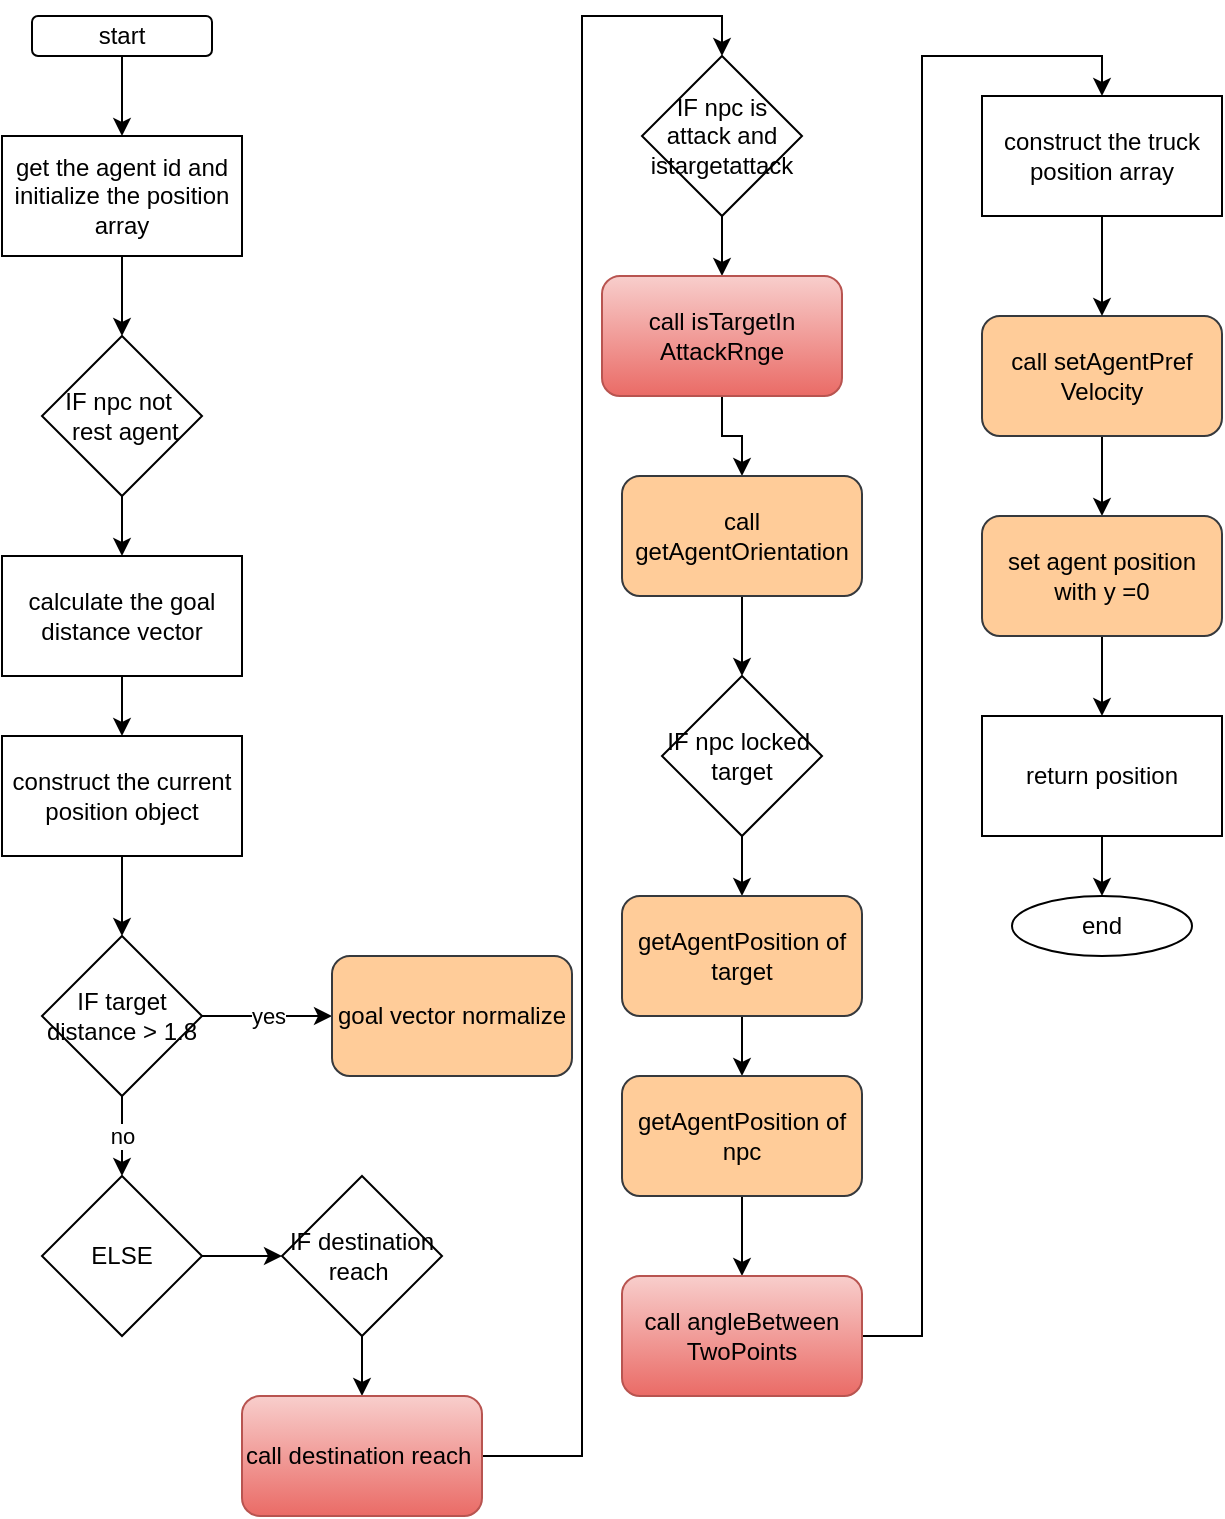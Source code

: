 <mxfile version="18.0.0" type="github"><diagram id="bAbn8hl5mbLafxKMVpMg" name="Page-1"><mxGraphModel dx="1038" dy="579" grid="1" gridSize="10" guides="1" tooltips="1" connect="1" arrows="1" fold="1" page="1" pageScale="1" pageWidth="850" pageHeight="1100" math="0" shadow="0"><root><mxCell id="0"/><mxCell id="1" parent="0"/><mxCell id="crel0HZ4IlPv2Bj97w2c-12" value="" style="edgeStyle=orthogonalEdgeStyle;rounded=0;orthogonalLoop=1;jettySize=auto;html=1;" parent="1" source="p3mFZ6XsDzNMiNJtrRee-1" target="crel0HZ4IlPv2Bj97w2c-11" edge="1"><mxGeometry relative="1" as="geometry"/></mxCell><mxCell id="p3mFZ6XsDzNMiNJtrRee-1" value="calculate the goal distance vector" style="whiteSpace=wrap;html=1;rounded=0;" parent="1" vertex="1"><mxGeometry x="30" y="310" width="120" height="60" as="geometry"/></mxCell><mxCell id="crel0HZ4IlPv2Bj97w2c-18" value="no" style="edgeStyle=orthogonalEdgeStyle;rounded=0;orthogonalLoop=1;jettySize=auto;html=1;" parent="1" source="p3mFZ6XsDzNMiNJtrRee-6" target="p3mFZ6XsDzNMiNJtrRee-9" edge="1"><mxGeometry relative="1" as="geometry"/></mxCell><mxCell id="p3mFZ6XsDzNMiNJtrRee-6" value="IF target distance &amp;gt; 1.8" style="rhombus;whiteSpace=wrap;html=1;rounded=0;" parent="1" vertex="1"><mxGeometry x="50" y="500" width="80" height="80" as="geometry"/></mxCell><mxCell id="p3mFZ6XsDzNMiNJtrRee-7" value="yes" style="edgeStyle=orthogonalEdgeStyle;rounded=0;orthogonalLoop=1;jettySize=auto;html=1;" parent="1" source="p3mFZ6XsDzNMiNJtrRee-6" target="p3mFZ6XsDzNMiNJtrRee-8" edge="1"><mxGeometry relative="1" as="geometry"/></mxCell><mxCell id="p3mFZ6XsDzNMiNJtrRee-8" value="goal vector normalize" style="rounded=1;whiteSpace=wrap;html=1;fillColor=#ffcc99;strokeColor=#36393d;" parent="1" vertex="1"><mxGeometry x="195" y="510" width="120" height="60" as="geometry"/></mxCell><mxCell id="crel0HZ4IlPv2Bj97w2c-20" value="" style="edgeStyle=orthogonalEdgeStyle;rounded=0;orthogonalLoop=1;jettySize=auto;html=1;" parent="1" source="p3mFZ6XsDzNMiNJtrRee-9" target="crel0HZ4IlPv2Bj97w2c-19" edge="1"><mxGeometry relative="1" as="geometry"/></mxCell><mxCell id="p3mFZ6XsDzNMiNJtrRee-9" value="ELSE" style="rhombus;whiteSpace=wrap;html=1;rounded=0;" parent="1" vertex="1"><mxGeometry x="50" y="620" width="80" height="80" as="geometry"/></mxCell><mxCell id="crel0HZ4IlPv2Bj97w2c-43" value="" style="edgeStyle=orthogonalEdgeStyle;rounded=0;orthogonalLoop=1;jettySize=auto;html=1;" parent="1" source="p3mFZ6XsDzNMiNJtrRee-14" target="crel0HZ4IlPv2Bj97w2c-42" edge="1"><mxGeometry relative="1" as="geometry"/></mxCell><mxCell id="p3mFZ6XsDzNMiNJtrRee-14" value="call&amp;nbsp;setAgentPref&lt;br&gt;Velocity" style="rounded=1;whiteSpace=wrap;html=1;fillColor=#ffcc99;strokeColor=#36393d;" parent="1" vertex="1"><mxGeometry x="520" y="190" width="120" height="60" as="geometry"/></mxCell><mxCell id="crel0HZ4IlPv2Bj97w2c-41" value="" style="edgeStyle=orthogonalEdgeStyle;rounded=0;orthogonalLoop=1;jettySize=auto;html=1;" parent="1" source="p3mFZ6XsDzNMiNJtrRee-16" target="p3mFZ6XsDzNMiNJtrRee-14" edge="1"><mxGeometry relative="1" as="geometry"/></mxCell><mxCell id="p3mFZ6XsDzNMiNJtrRee-16" value="construct the truck position array" style="whiteSpace=wrap;html=1;rounded=0;" parent="1" vertex="1"><mxGeometry x="520" y="80" width="120" height="60" as="geometry"/></mxCell><mxCell id="p3mFZ6XsDzNMiNJtrRee-25" value="" style="edgeStyle=orthogonalEdgeStyle;rounded=0;orthogonalLoop=1;jettySize=auto;html=1;" parent="1" source="p3mFZ6XsDzNMiNJtrRee-22" target="p3mFZ6XsDzNMiNJtrRee-23" edge="1"><mxGeometry relative="1" as="geometry"/></mxCell><mxCell id="p3mFZ6XsDzNMiNJtrRee-22" value="return position" style="whiteSpace=wrap;html=1;rounded=0;" parent="1" vertex="1"><mxGeometry x="520" y="390" width="120" height="60" as="geometry"/></mxCell><mxCell id="p3mFZ6XsDzNMiNJtrRee-23" value="end" style="ellipse;whiteSpace=wrap;html=1;rounded=0;" parent="1" vertex="1"><mxGeometry x="535" y="480" width="90" height="30" as="geometry"/></mxCell><mxCell id="crel0HZ4IlPv2Bj97w2c-4" value="" style="edgeStyle=orthogonalEdgeStyle;rounded=0;orthogonalLoop=1;jettySize=auto;html=1;" parent="1" source="crel0HZ4IlPv2Bj97w2c-5" target="crel0HZ4IlPv2Bj97w2c-6" edge="1"><mxGeometry relative="1" as="geometry"/></mxCell><mxCell id="crel0HZ4IlPv2Bj97w2c-5" value="start" style="rounded=1;whiteSpace=wrap;html=1;" parent="1" vertex="1"><mxGeometry x="45" y="40" width="90" height="20" as="geometry"/></mxCell><mxCell id="crel0HZ4IlPv2Bj97w2c-8" value="" style="edgeStyle=orthogonalEdgeStyle;rounded=0;orthogonalLoop=1;jettySize=auto;html=1;" parent="1" source="crel0HZ4IlPv2Bj97w2c-6" target="crel0HZ4IlPv2Bj97w2c-7" edge="1"><mxGeometry relative="1" as="geometry"/></mxCell><mxCell id="crel0HZ4IlPv2Bj97w2c-6" value="get the agent id and initialize the position&lt;br&gt;array" style="rounded=0;whiteSpace=wrap;html=1;" parent="1" vertex="1"><mxGeometry x="30" y="100" width="120" height="60" as="geometry"/></mxCell><mxCell id="crel0HZ4IlPv2Bj97w2c-9" value="" style="edgeStyle=orthogonalEdgeStyle;rounded=0;orthogonalLoop=1;jettySize=auto;html=1;" parent="1" source="crel0HZ4IlPv2Bj97w2c-7" target="p3mFZ6XsDzNMiNJtrRee-1" edge="1"><mxGeometry relative="1" as="geometry"/></mxCell><mxCell id="crel0HZ4IlPv2Bj97w2c-7" value="IF npc not&amp;nbsp; &amp;nbsp;rest agent" style="rhombus;whiteSpace=wrap;html=1;" parent="1" vertex="1"><mxGeometry x="50" y="200" width="80" height="80" as="geometry"/></mxCell><mxCell id="crel0HZ4IlPv2Bj97w2c-17" value="" style="edgeStyle=orthogonalEdgeStyle;rounded=0;orthogonalLoop=1;jettySize=auto;html=1;" parent="1" source="crel0HZ4IlPv2Bj97w2c-11" target="p3mFZ6XsDzNMiNJtrRee-6" edge="1"><mxGeometry relative="1" as="geometry"/></mxCell><mxCell id="crel0HZ4IlPv2Bj97w2c-11" value="construct the current position object" style="whiteSpace=wrap;html=1;rounded=0;" parent="1" vertex="1"><mxGeometry x="30" y="400" width="120" height="60" as="geometry"/></mxCell><mxCell id="crel0HZ4IlPv2Bj97w2c-22" value="" style="edgeStyle=orthogonalEdgeStyle;rounded=0;orthogonalLoop=1;jettySize=auto;html=1;" parent="1" source="crel0HZ4IlPv2Bj97w2c-19" target="crel0HZ4IlPv2Bj97w2c-21" edge="1"><mxGeometry relative="1" as="geometry"/></mxCell><mxCell id="crel0HZ4IlPv2Bj97w2c-19" value="IF destination reach&amp;nbsp;&lt;span style=&quot;color: rgba(0 , 0 , 0 , 0) ; font-family: monospace ; font-size: 0px&quot;&gt;%3CmxGraphModel%3E%3Croot%3E%3CmxCell%20id%3D%220%22%2F%3E%3CmxCell%20id%3D%221%22%20parent%3D%220%22%2F%3E%3CmxCell%20id%3D%222%22%20value%3D%22functions%20call%22%20style%3D%22rounded%3D1%3BwhiteSpace%3Dwrap%3Bhtml%3D1%3BfillColor%3D%23f8cecc%3BgradientColor%3D%23ea6b66%3BstrokeColor%3D%23b85450%3B%22%20vertex%3D%221%22%20parent%3D%221%22%3E%3CmxGeometry%20x%3D%2210%22%20y%3D%22550%22%20width%3D%22120%22%20height%3D%2260%22%20as%3D%22geometry%22%2F%3E%3C%2FmxCell%3E%3C%2Froot%3E%3C%2FmxGraphModel%3E&lt;/span&gt;" style="rhombus;whiteSpace=wrap;html=1;rounded=0;" parent="1" vertex="1"><mxGeometry x="170" y="620" width="80" height="80" as="geometry"/></mxCell><mxCell id="crel0HZ4IlPv2Bj97w2c-24" style="edgeStyle=orthogonalEdgeStyle;rounded=0;orthogonalLoop=1;jettySize=auto;html=1;entryX=0.5;entryY=0;entryDx=0;entryDy=0;" parent="1" source="crel0HZ4IlPv2Bj97w2c-21" target="crel0HZ4IlPv2Bj97w2c-23" edge="1"><mxGeometry relative="1" as="geometry"><Array as="points"><mxPoint x="320" y="760"/><mxPoint x="320" y="40"/><mxPoint x="390" y="40"/></Array></mxGeometry></mxCell><mxCell id="crel0HZ4IlPv2Bj97w2c-21" value="call destination reach&amp;nbsp;" style="rounded=1;whiteSpace=wrap;html=1;fillColor=#f8cecc;gradientColor=#ea6b66;strokeColor=#b85450;" parent="1" vertex="1"><mxGeometry x="150" y="730" width="120" height="60" as="geometry"/></mxCell><mxCell id="crel0HZ4IlPv2Bj97w2c-28" value="" style="edgeStyle=orthogonalEdgeStyle;rounded=0;orthogonalLoop=1;jettySize=auto;html=1;" parent="1" source="crel0HZ4IlPv2Bj97w2c-23" target="crel0HZ4IlPv2Bj97w2c-27" edge="1"><mxGeometry relative="1" as="geometry"/></mxCell><mxCell id="crel0HZ4IlPv2Bj97w2c-23" value="IF npc is attack and istargetattack" style="rhombus;whiteSpace=wrap;html=1;" parent="1" vertex="1"><mxGeometry x="350" y="60" width="80" height="80" as="geometry"/></mxCell><mxCell id="crel0HZ4IlPv2Bj97w2c-30" value="" style="edgeStyle=orthogonalEdgeStyle;rounded=0;orthogonalLoop=1;jettySize=auto;html=1;" parent="1" source="crel0HZ4IlPv2Bj97w2c-27" target="crel0HZ4IlPv2Bj97w2c-29" edge="1"><mxGeometry relative="1" as="geometry"/></mxCell><mxCell id="crel0HZ4IlPv2Bj97w2c-27" value="call&amp;nbsp;isTargetIn&lt;br&gt;AttackRnge" style="rounded=1;whiteSpace=wrap;html=1;fillColor=#f8cecc;gradientColor=#ea6b66;strokeColor=#b85450;" parent="1" vertex="1"><mxGeometry x="330" y="170" width="120" height="60" as="geometry"/></mxCell><mxCell id="crel0HZ4IlPv2Bj97w2c-32" value="" style="edgeStyle=orthogonalEdgeStyle;rounded=0;orthogonalLoop=1;jettySize=auto;html=1;" parent="1" source="crel0HZ4IlPv2Bj97w2c-29" target="crel0HZ4IlPv2Bj97w2c-31" edge="1"><mxGeometry relative="1" as="geometry"/></mxCell><mxCell id="crel0HZ4IlPv2Bj97w2c-29" value="call getAgentOrientation" style="rounded=1;whiteSpace=wrap;html=1;fillColor=#ffcc99;strokeColor=#36393d;" parent="1" vertex="1"><mxGeometry x="340" y="270" width="120" height="60" as="geometry"/></mxCell><mxCell id="crel0HZ4IlPv2Bj97w2c-34" value="" style="edgeStyle=orthogonalEdgeStyle;rounded=0;orthogonalLoop=1;jettySize=auto;html=1;" parent="1" source="crel0HZ4IlPv2Bj97w2c-31" target="crel0HZ4IlPv2Bj97w2c-33" edge="1"><mxGeometry relative="1" as="geometry"/></mxCell><mxCell id="crel0HZ4IlPv2Bj97w2c-31" value="IF npc locked&amp;nbsp; target" style="rhombus;whiteSpace=wrap;html=1;" parent="1" vertex="1"><mxGeometry x="360" y="370" width="80" height="80" as="geometry"/></mxCell><mxCell id="crel0HZ4IlPv2Bj97w2c-37" value="" style="edgeStyle=orthogonalEdgeStyle;rounded=0;orthogonalLoop=1;jettySize=auto;html=1;" parent="1" source="crel0HZ4IlPv2Bj97w2c-33" target="crel0HZ4IlPv2Bj97w2c-35" edge="1"><mxGeometry relative="1" as="geometry"/></mxCell><mxCell id="crel0HZ4IlPv2Bj97w2c-33" value="getAgentPosition of target" style="rounded=1;whiteSpace=wrap;html=1;fillColor=#ffcc99;strokeColor=#36393d;" parent="1" vertex="1"><mxGeometry x="340" y="480" width="120" height="60" as="geometry"/></mxCell><mxCell id="crel0HZ4IlPv2Bj97w2c-39" value="" style="edgeStyle=orthogonalEdgeStyle;rounded=0;orthogonalLoop=1;jettySize=auto;html=1;" parent="1" source="crel0HZ4IlPv2Bj97w2c-35" target="crel0HZ4IlPv2Bj97w2c-38" edge="1"><mxGeometry relative="1" as="geometry"/></mxCell><mxCell id="crel0HZ4IlPv2Bj97w2c-35" value="getAgentPosition of npc" style="rounded=1;whiteSpace=wrap;html=1;fillColor=#ffcc99;strokeColor=#36393d;" parent="1" vertex="1"><mxGeometry x="340" y="570" width="120" height="60" as="geometry"/></mxCell><mxCell id="crel0HZ4IlPv2Bj97w2c-40" style="edgeStyle=orthogonalEdgeStyle;rounded=0;orthogonalLoop=1;jettySize=auto;html=1;entryX=0.5;entryY=0;entryDx=0;entryDy=0;" parent="1" source="crel0HZ4IlPv2Bj97w2c-38" target="p3mFZ6XsDzNMiNJtrRee-16" edge="1"><mxGeometry relative="1" as="geometry"/></mxCell><mxCell id="crel0HZ4IlPv2Bj97w2c-38" value="call&amp;nbsp;angleBetween&lt;br&gt;TwoPoints" style="rounded=1;whiteSpace=wrap;html=1;fillColor=#f8cecc;gradientColor=#ea6b66;strokeColor=#b85450;" parent="1" vertex="1"><mxGeometry x="340" y="670" width="120" height="60" as="geometry"/></mxCell><mxCell id="crel0HZ4IlPv2Bj97w2c-44" value="" style="edgeStyle=orthogonalEdgeStyle;rounded=0;orthogonalLoop=1;jettySize=auto;html=1;" parent="1" source="crel0HZ4IlPv2Bj97w2c-42" target="p3mFZ6XsDzNMiNJtrRee-22" edge="1"><mxGeometry relative="1" as="geometry"/></mxCell><mxCell id="crel0HZ4IlPv2Bj97w2c-42" value="set agent position with y =0" style="rounded=1;whiteSpace=wrap;html=1;fillColor=#ffcc99;strokeColor=#36393d;" parent="1" vertex="1"><mxGeometry x="520" y="290" width="120" height="60" as="geometry"/></mxCell></root></mxGraphModel></diagram></mxfile>